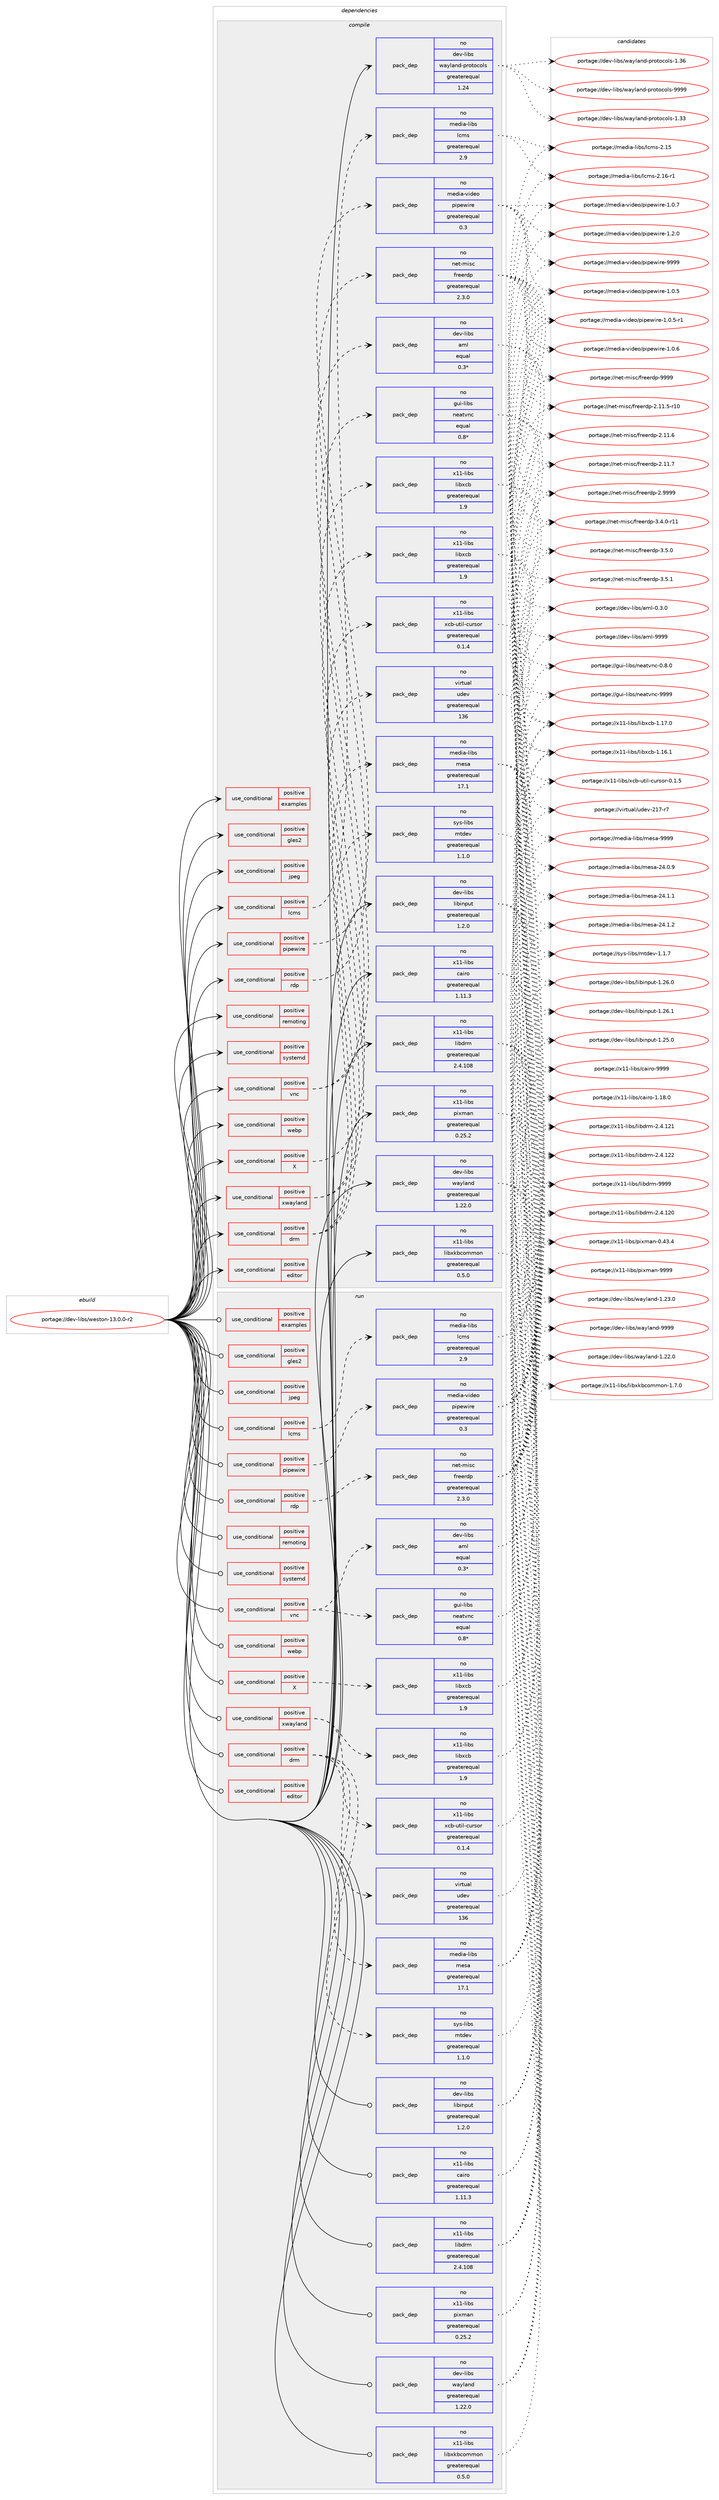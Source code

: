 digraph prolog {

# *************
# Graph options
# *************

newrank=true;
concentrate=true;
compound=true;
graph [rankdir=LR,fontname=Helvetica,fontsize=10,ranksep=1.5];#, ranksep=2.5, nodesep=0.2];
edge  [arrowhead=vee];
node  [fontname=Helvetica,fontsize=10];

# **********
# The ebuild
# **********

subgraph cluster_leftcol {
color=gray;
rank=same;
label=<<i>ebuild</i>>;
id [label="portage://dev-libs/weston-13.0.0-r2", color=red, width=4, href="../dev-libs/weston-13.0.0-r2.svg"];
}

# ****************
# The dependencies
# ****************

subgraph cluster_midcol {
color=gray;
label=<<i>dependencies</i>>;
subgraph cluster_compile {
fillcolor="#eeeeee";
style=filled;
label=<<i>compile</i>>;
subgraph cond27643 {
dependency58032 [label=<<TABLE BORDER="0" CELLBORDER="1" CELLSPACING="0" CELLPADDING="4"><TR><TD ROWSPAN="3" CELLPADDING="10">use_conditional</TD></TR><TR><TD>positive</TD></TR><TR><TD>X</TD></TR></TABLE>>, shape=none, color=red];
subgraph pack29225 {
dependency58033 [label=<<TABLE BORDER="0" CELLBORDER="1" CELLSPACING="0" CELLPADDING="4" WIDTH="220"><TR><TD ROWSPAN="6" CELLPADDING="30">pack_dep</TD></TR><TR><TD WIDTH="110">no</TD></TR><TR><TD>x11-libs</TD></TR><TR><TD>libxcb</TD></TR><TR><TD>greaterequal</TD></TR><TR><TD>1.9</TD></TR></TABLE>>, shape=none, color=blue];
}
dependency58032:e -> dependency58033:w [weight=20,style="dashed",arrowhead="vee"];
# *** BEGIN UNKNOWN DEPENDENCY TYPE (TODO) ***
# dependency58032 -> package_dependency(portage://dev-libs/weston-13.0.0-r2,install,no,x11-libs,libX11,none,[,,],[],[])
# *** END UNKNOWN DEPENDENCY TYPE (TODO) ***

}
id:e -> dependency58032:w [weight=20,style="solid",arrowhead="vee"];
subgraph cond27644 {
dependency58034 [label=<<TABLE BORDER="0" CELLBORDER="1" CELLSPACING="0" CELLPADDING="4"><TR><TD ROWSPAN="3" CELLPADDING="10">use_conditional</TD></TR><TR><TD>positive</TD></TR><TR><TD>drm</TD></TR></TABLE>>, shape=none, color=red];
subgraph pack29226 {
dependency58035 [label=<<TABLE BORDER="0" CELLBORDER="1" CELLSPACING="0" CELLPADDING="4" WIDTH="220"><TR><TD ROWSPAN="6" CELLPADDING="30">pack_dep</TD></TR><TR><TD WIDTH="110">no</TD></TR><TR><TD>media-libs</TD></TR><TR><TD>mesa</TD></TR><TR><TD>greaterequal</TD></TR><TR><TD>17.1</TD></TR></TABLE>>, shape=none, color=blue];
}
dependency58034:e -> dependency58035:w [weight=20,style="dashed",arrowhead="vee"];
subgraph pack29227 {
dependency58036 [label=<<TABLE BORDER="0" CELLBORDER="1" CELLSPACING="0" CELLPADDING="4" WIDTH="220"><TR><TD ROWSPAN="6" CELLPADDING="30">pack_dep</TD></TR><TR><TD WIDTH="110">no</TD></TR><TR><TD>sys-libs</TD></TR><TR><TD>mtdev</TD></TR><TR><TD>greaterequal</TD></TR><TR><TD>1.1.0</TD></TR></TABLE>>, shape=none, color=blue];
}
dependency58034:e -> dependency58036:w [weight=20,style="dashed",arrowhead="vee"];
subgraph pack29228 {
dependency58037 [label=<<TABLE BORDER="0" CELLBORDER="1" CELLSPACING="0" CELLPADDING="4" WIDTH="220"><TR><TD ROWSPAN="6" CELLPADDING="30">pack_dep</TD></TR><TR><TD WIDTH="110">no</TD></TR><TR><TD>virtual</TD></TR><TR><TD>udev</TD></TR><TR><TD>greaterequal</TD></TR><TR><TD>136</TD></TR></TABLE>>, shape=none, color=blue];
}
dependency58034:e -> dependency58037:w [weight=20,style="dashed",arrowhead="vee"];
}
id:e -> dependency58034:w [weight=20,style="solid",arrowhead="vee"];
subgraph cond27645 {
dependency58038 [label=<<TABLE BORDER="0" CELLBORDER="1" CELLSPACING="0" CELLPADDING="4"><TR><TD ROWSPAN="3" CELLPADDING="10">use_conditional</TD></TR><TR><TD>positive</TD></TR><TR><TD>editor</TD></TR></TABLE>>, shape=none, color=red];
# *** BEGIN UNKNOWN DEPENDENCY TYPE (TODO) ***
# dependency58038 -> package_dependency(portage://dev-libs/weston-13.0.0-r2,install,no,x11-libs,pango,none,[,,],[],[])
# *** END UNKNOWN DEPENDENCY TYPE (TODO) ***

}
id:e -> dependency58038:w [weight=20,style="solid",arrowhead="vee"];
subgraph cond27646 {
dependency58039 [label=<<TABLE BORDER="0" CELLBORDER="1" CELLSPACING="0" CELLPADDING="4"><TR><TD ROWSPAN="3" CELLPADDING="10">use_conditional</TD></TR><TR><TD>positive</TD></TR><TR><TD>examples</TD></TR></TABLE>>, shape=none, color=red];
# *** BEGIN UNKNOWN DEPENDENCY TYPE (TODO) ***
# dependency58039 -> package_dependency(portage://dev-libs/weston-13.0.0-r2,install,no,x11-libs,pango,none,[,,],[],[])
# *** END UNKNOWN DEPENDENCY TYPE (TODO) ***

}
id:e -> dependency58039:w [weight=20,style="solid",arrowhead="vee"];
subgraph cond27647 {
dependency58040 [label=<<TABLE BORDER="0" CELLBORDER="1" CELLSPACING="0" CELLPADDING="4"><TR><TD ROWSPAN="3" CELLPADDING="10">use_conditional</TD></TR><TR><TD>positive</TD></TR><TR><TD>gles2</TD></TR></TABLE>>, shape=none, color=red];
# *** BEGIN UNKNOWN DEPENDENCY TYPE (TODO) ***
# dependency58040 -> package_dependency(portage://dev-libs/weston-13.0.0-r2,install,no,media-libs,mesa,none,[,,],[],[use(enable(gles2),positive),use(enable(wayland),none)])
# *** END UNKNOWN DEPENDENCY TYPE (TODO) ***

}
id:e -> dependency58040:w [weight=20,style="solid",arrowhead="vee"];
subgraph cond27648 {
dependency58041 [label=<<TABLE BORDER="0" CELLBORDER="1" CELLSPACING="0" CELLPADDING="4"><TR><TD ROWSPAN="3" CELLPADDING="10">use_conditional</TD></TR><TR><TD>positive</TD></TR><TR><TD>jpeg</TD></TR></TABLE>>, shape=none, color=red];
# *** BEGIN UNKNOWN DEPENDENCY TYPE (TODO) ***
# dependency58041 -> package_dependency(portage://dev-libs/weston-13.0.0-r2,install,no,media-libs,libjpeg-turbo,none,[,,],[slot(0),equal],[])
# *** END UNKNOWN DEPENDENCY TYPE (TODO) ***

}
id:e -> dependency58041:w [weight=20,style="solid",arrowhead="vee"];
subgraph cond27649 {
dependency58042 [label=<<TABLE BORDER="0" CELLBORDER="1" CELLSPACING="0" CELLPADDING="4"><TR><TD ROWSPAN="3" CELLPADDING="10">use_conditional</TD></TR><TR><TD>positive</TD></TR><TR><TD>lcms</TD></TR></TABLE>>, shape=none, color=red];
subgraph pack29229 {
dependency58043 [label=<<TABLE BORDER="0" CELLBORDER="1" CELLSPACING="0" CELLPADDING="4" WIDTH="220"><TR><TD ROWSPAN="6" CELLPADDING="30">pack_dep</TD></TR><TR><TD WIDTH="110">no</TD></TR><TR><TD>media-libs</TD></TR><TR><TD>lcms</TD></TR><TR><TD>greaterequal</TD></TR><TR><TD>2.9</TD></TR></TABLE>>, shape=none, color=blue];
}
dependency58042:e -> dependency58043:w [weight=20,style="dashed",arrowhead="vee"];
}
id:e -> dependency58042:w [weight=20,style="solid",arrowhead="vee"];
subgraph cond27650 {
dependency58044 [label=<<TABLE BORDER="0" CELLBORDER="1" CELLSPACING="0" CELLPADDING="4"><TR><TD ROWSPAN="3" CELLPADDING="10">use_conditional</TD></TR><TR><TD>positive</TD></TR><TR><TD>pipewire</TD></TR></TABLE>>, shape=none, color=red];
subgraph pack29230 {
dependency58045 [label=<<TABLE BORDER="0" CELLBORDER="1" CELLSPACING="0" CELLPADDING="4" WIDTH="220"><TR><TD ROWSPAN="6" CELLPADDING="30">pack_dep</TD></TR><TR><TD WIDTH="110">no</TD></TR><TR><TD>media-video</TD></TR><TR><TD>pipewire</TD></TR><TR><TD>greaterequal</TD></TR><TR><TD>0.3</TD></TR></TABLE>>, shape=none, color=blue];
}
dependency58044:e -> dependency58045:w [weight=20,style="dashed",arrowhead="vee"];
}
id:e -> dependency58044:w [weight=20,style="solid",arrowhead="vee"];
subgraph cond27651 {
dependency58046 [label=<<TABLE BORDER="0" CELLBORDER="1" CELLSPACING="0" CELLPADDING="4"><TR><TD ROWSPAN="3" CELLPADDING="10">use_conditional</TD></TR><TR><TD>positive</TD></TR><TR><TD>rdp</TD></TR></TABLE>>, shape=none, color=red];
subgraph pack29231 {
dependency58047 [label=<<TABLE BORDER="0" CELLBORDER="1" CELLSPACING="0" CELLPADDING="4" WIDTH="220"><TR><TD ROWSPAN="6" CELLPADDING="30">pack_dep</TD></TR><TR><TD WIDTH="110">no</TD></TR><TR><TD>net-misc</TD></TR><TR><TD>freerdp</TD></TR><TR><TD>greaterequal</TD></TR><TR><TD>2.3.0</TD></TR></TABLE>>, shape=none, color=blue];
}
dependency58046:e -> dependency58047:w [weight=20,style="dashed",arrowhead="vee"];
}
id:e -> dependency58046:w [weight=20,style="solid",arrowhead="vee"];
subgraph cond27652 {
dependency58048 [label=<<TABLE BORDER="0" CELLBORDER="1" CELLSPACING="0" CELLPADDING="4"><TR><TD ROWSPAN="3" CELLPADDING="10">use_conditional</TD></TR><TR><TD>positive</TD></TR><TR><TD>remoting</TD></TR></TABLE>>, shape=none, color=red];
# *** BEGIN UNKNOWN DEPENDENCY TYPE (TODO) ***
# dependency58048 -> package_dependency(portage://dev-libs/weston-13.0.0-r2,install,no,media-libs,gstreamer,none,[,,],[slot(1.0)],[])
# *** END UNKNOWN DEPENDENCY TYPE (TODO) ***

# *** BEGIN UNKNOWN DEPENDENCY TYPE (TODO) ***
# dependency58048 -> package_dependency(portage://dev-libs/weston-13.0.0-r2,install,no,media-libs,gst-plugins-base,none,[,,],[slot(1.0)],[])
# *** END UNKNOWN DEPENDENCY TYPE (TODO) ***

}
id:e -> dependency58048:w [weight=20,style="solid",arrowhead="vee"];
subgraph cond27653 {
dependency58049 [label=<<TABLE BORDER="0" CELLBORDER="1" CELLSPACING="0" CELLPADDING="4"><TR><TD ROWSPAN="3" CELLPADDING="10">use_conditional</TD></TR><TR><TD>positive</TD></TR><TR><TD>systemd</TD></TR></TABLE>>, shape=none, color=red];
# *** BEGIN UNKNOWN DEPENDENCY TYPE (TODO) ***
# dependency58049 -> package_dependency(portage://dev-libs/weston-13.0.0-r2,install,no,sys-apps,systemd,none,[,,],[],[])
# *** END UNKNOWN DEPENDENCY TYPE (TODO) ***

}
id:e -> dependency58049:w [weight=20,style="solid",arrowhead="vee"];
subgraph cond27654 {
dependency58050 [label=<<TABLE BORDER="0" CELLBORDER="1" CELLSPACING="0" CELLPADDING="4"><TR><TD ROWSPAN="3" CELLPADDING="10">use_conditional</TD></TR><TR><TD>positive</TD></TR><TR><TD>vnc</TD></TR></TABLE>>, shape=none, color=red];
subgraph pack29232 {
dependency58051 [label=<<TABLE BORDER="0" CELLBORDER="1" CELLSPACING="0" CELLPADDING="4" WIDTH="220"><TR><TD ROWSPAN="6" CELLPADDING="30">pack_dep</TD></TR><TR><TD WIDTH="110">no</TD></TR><TR><TD>dev-libs</TD></TR><TR><TD>aml</TD></TR><TR><TD>equal</TD></TR><TR><TD>0.3*</TD></TR></TABLE>>, shape=none, color=blue];
}
dependency58050:e -> dependency58051:w [weight=20,style="dashed",arrowhead="vee"];
subgraph pack29233 {
dependency58052 [label=<<TABLE BORDER="0" CELLBORDER="1" CELLSPACING="0" CELLPADDING="4" WIDTH="220"><TR><TD ROWSPAN="6" CELLPADDING="30">pack_dep</TD></TR><TR><TD WIDTH="110">no</TD></TR><TR><TD>gui-libs</TD></TR><TR><TD>neatvnc</TD></TR><TR><TD>equal</TD></TR><TR><TD>0.8*</TD></TR></TABLE>>, shape=none, color=blue];
}
dependency58050:e -> dependency58052:w [weight=20,style="dashed",arrowhead="vee"];
# *** BEGIN UNKNOWN DEPENDENCY TYPE (TODO) ***
# dependency58050 -> package_dependency(portage://dev-libs/weston-13.0.0-r2,install,no,sys-libs,pam,none,[,,],[],[])
# *** END UNKNOWN DEPENDENCY TYPE (TODO) ***

}
id:e -> dependency58050:w [weight=20,style="solid",arrowhead="vee"];
subgraph cond27655 {
dependency58053 [label=<<TABLE BORDER="0" CELLBORDER="1" CELLSPACING="0" CELLPADDING="4"><TR><TD ROWSPAN="3" CELLPADDING="10">use_conditional</TD></TR><TR><TD>positive</TD></TR><TR><TD>webp</TD></TR></TABLE>>, shape=none, color=red];
# *** BEGIN UNKNOWN DEPENDENCY TYPE (TODO) ***
# dependency58053 -> package_dependency(portage://dev-libs/weston-13.0.0-r2,install,no,media-libs,libwebp,none,[,,],[slot(0),equal],[])
# *** END UNKNOWN DEPENDENCY TYPE (TODO) ***

}
id:e -> dependency58053:w [weight=20,style="solid",arrowhead="vee"];
subgraph cond27656 {
dependency58054 [label=<<TABLE BORDER="0" CELLBORDER="1" CELLSPACING="0" CELLPADDING="4"><TR><TD ROWSPAN="3" CELLPADDING="10">use_conditional</TD></TR><TR><TD>positive</TD></TR><TR><TD>xwayland</TD></TR></TABLE>>, shape=none, color=red];
# *** BEGIN UNKNOWN DEPENDENCY TYPE (TODO) ***
# dependency58054 -> package_dependency(portage://dev-libs/weston-13.0.0-r2,install,no,x11-base,xwayland,none,[,,],[],[])
# *** END UNKNOWN DEPENDENCY TYPE (TODO) ***

# *** BEGIN UNKNOWN DEPENDENCY TYPE (TODO) ***
# dependency58054 -> package_dependency(portage://dev-libs/weston-13.0.0-r2,install,no,x11-libs,cairo,none,[,,],[],[use(enable(X),none),use(enable(xcb),positive)])
# *** END UNKNOWN DEPENDENCY TYPE (TODO) ***

subgraph pack29234 {
dependency58055 [label=<<TABLE BORDER="0" CELLBORDER="1" CELLSPACING="0" CELLPADDING="4" WIDTH="220"><TR><TD ROWSPAN="6" CELLPADDING="30">pack_dep</TD></TR><TR><TD WIDTH="110">no</TD></TR><TR><TD>x11-libs</TD></TR><TR><TD>libxcb</TD></TR><TR><TD>greaterequal</TD></TR><TR><TD>1.9</TD></TR></TABLE>>, shape=none, color=blue];
}
dependency58054:e -> dependency58055:w [weight=20,style="dashed",arrowhead="vee"];
# *** BEGIN UNKNOWN DEPENDENCY TYPE (TODO) ***
# dependency58054 -> package_dependency(portage://dev-libs/weston-13.0.0-r2,install,no,x11-libs,libXcursor,none,[,,],[],[])
# *** END UNKNOWN DEPENDENCY TYPE (TODO) ***

subgraph pack29235 {
dependency58056 [label=<<TABLE BORDER="0" CELLBORDER="1" CELLSPACING="0" CELLPADDING="4" WIDTH="220"><TR><TD ROWSPAN="6" CELLPADDING="30">pack_dep</TD></TR><TR><TD WIDTH="110">no</TD></TR><TR><TD>x11-libs</TD></TR><TR><TD>xcb-util-cursor</TD></TR><TR><TD>greaterequal</TD></TR><TR><TD>0.1.4</TD></TR></TABLE>>, shape=none, color=blue];
}
dependency58054:e -> dependency58056:w [weight=20,style="dashed",arrowhead="vee"];
}
id:e -> dependency58054:w [weight=20,style="solid",arrowhead="vee"];
subgraph pack29236 {
dependency58057 [label=<<TABLE BORDER="0" CELLBORDER="1" CELLSPACING="0" CELLPADDING="4" WIDTH="220"><TR><TD ROWSPAN="6" CELLPADDING="30">pack_dep</TD></TR><TR><TD WIDTH="110">no</TD></TR><TR><TD>dev-libs</TD></TR><TR><TD>libinput</TD></TR><TR><TD>greaterequal</TD></TR><TR><TD>1.2.0</TD></TR></TABLE>>, shape=none, color=blue];
}
id:e -> dependency58057:w [weight=20,style="solid",arrowhead="vee"];
subgraph pack29237 {
dependency58058 [label=<<TABLE BORDER="0" CELLBORDER="1" CELLSPACING="0" CELLPADDING="4" WIDTH="220"><TR><TD ROWSPAN="6" CELLPADDING="30">pack_dep</TD></TR><TR><TD WIDTH="110">no</TD></TR><TR><TD>dev-libs</TD></TR><TR><TD>wayland</TD></TR><TR><TD>greaterequal</TD></TR><TR><TD>1.22.0</TD></TR></TABLE>>, shape=none, color=blue];
}
id:e -> dependency58058:w [weight=20,style="solid",arrowhead="vee"];
subgraph pack29238 {
dependency58059 [label=<<TABLE BORDER="0" CELLBORDER="1" CELLSPACING="0" CELLPADDING="4" WIDTH="220"><TR><TD ROWSPAN="6" CELLPADDING="30">pack_dep</TD></TR><TR><TD WIDTH="110">no</TD></TR><TR><TD>dev-libs</TD></TR><TR><TD>wayland-protocols</TD></TR><TR><TD>greaterequal</TD></TR><TR><TD>1.24</TD></TR></TABLE>>, shape=none, color=blue];
}
id:e -> dependency58059:w [weight=20,style="solid",arrowhead="vee"];
# *** BEGIN UNKNOWN DEPENDENCY TYPE (TODO) ***
# id -> package_dependency(portage://dev-libs/weston-13.0.0-r2,install,no,media-libs,libpng,none,[,,],[slot(0),equal],[])
# *** END UNKNOWN DEPENDENCY TYPE (TODO) ***

# *** BEGIN UNKNOWN DEPENDENCY TYPE (TODO) ***
# id -> package_dependency(portage://dev-libs/weston-13.0.0-r2,install,no,sys-auth,seatd,none,[,,],any_same_slot,[])
# *** END UNKNOWN DEPENDENCY TYPE (TODO) ***

subgraph pack29239 {
dependency58060 [label=<<TABLE BORDER="0" CELLBORDER="1" CELLSPACING="0" CELLPADDING="4" WIDTH="220"><TR><TD ROWSPAN="6" CELLPADDING="30">pack_dep</TD></TR><TR><TD WIDTH="110">no</TD></TR><TR><TD>x11-libs</TD></TR><TR><TD>cairo</TD></TR><TR><TD>greaterequal</TD></TR><TR><TD>1.11.3</TD></TR></TABLE>>, shape=none, color=blue];
}
id:e -> dependency58060:w [weight=20,style="solid",arrowhead="vee"];
subgraph pack29240 {
dependency58061 [label=<<TABLE BORDER="0" CELLBORDER="1" CELLSPACING="0" CELLPADDING="4" WIDTH="220"><TR><TD ROWSPAN="6" CELLPADDING="30">pack_dep</TD></TR><TR><TD WIDTH="110">no</TD></TR><TR><TD>x11-libs</TD></TR><TR><TD>libdrm</TD></TR><TR><TD>greaterequal</TD></TR><TR><TD>2.4.108</TD></TR></TABLE>>, shape=none, color=blue];
}
id:e -> dependency58061:w [weight=20,style="solid",arrowhead="vee"];
subgraph pack29241 {
dependency58062 [label=<<TABLE BORDER="0" CELLBORDER="1" CELLSPACING="0" CELLPADDING="4" WIDTH="220"><TR><TD ROWSPAN="6" CELLPADDING="30">pack_dep</TD></TR><TR><TD WIDTH="110">no</TD></TR><TR><TD>x11-libs</TD></TR><TR><TD>libxkbcommon</TD></TR><TR><TD>greaterequal</TD></TR><TR><TD>0.5.0</TD></TR></TABLE>>, shape=none, color=blue];
}
id:e -> dependency58062:w [weight=20,style="solid",arrowhead="vee"];
subgraph pack29242 {
dependency58063 [label=<<TABLE BORDER="0" CELLBORDER="1" CELLSPACING="0" CELLPADDING="4" WIDTH="220"><TR><TD ROWSPAN="6" CELLPADDING="30">pack_dep</TD></TR><TR><TD WIDTH="110">no</TD></TR><TR><TD>x11-libs</TD></TR><TR><TD>pixman</TD></TR><TR><TD>greaterequal</TD></TR><TR><TD>0.25.2</TD></TR></TABLE>>, shape=none, color=blue];
}
id:e -> dependency58063:w [weight=20,style="solid",arrowhead="vee"];
# *** BEGIN UNKNOWN DEPENDENCY TYPE (TODO) ***
# id -> package_dependency(portage://dev-libs/weston-13.0.0-r2,install,no,x11-misc,xkeyboard-config,none,[,,],[],[])
# *** END UNKNOWN DEPENDENCY TYPE (TODO) ***

}
subgraph cluster_compileandrun {
fillcolor="#eeeeee";
style=filled;
label=<<i>compile and run</i>>;
}
subgraph cluster_run {
fillcolor="#eeeeee";
style=filled;
label=<<i>run</i>>;
subgraph cond27657 {
dependency58064 [label=<<TABLE BORDER="0" CELLBORDER="1" CELLSPACING="0" CELLPADDING="4"><TR><TD ROWSPAN="3" CELLPADDING="10">use_conditional</TD></TR><TR><TD>positive</TD></TR><TR><TD>X</TD></TR></TABLE>>, shape=none, color=red];
subgraph pack29243 {
dependency58065 [label=<<TABLE BORDER="0" CELLBORDER="1" CELLSPACING="0" CELLPADDING="4" WIDTH="220"><TR><TD ROWSPAN="6" CELLPADDING="30">pack_dep</TD></TR><TR><TD WIDTH="110">no</TD></TR><TR><TD>x11-libs</TD></TR><TR><TD>libxcb</TD></TR><TR><TD>greaterequal</TD></TR><TR><TD>1.9</TD></TR></TABLE>>, shape=none, color=blue];
}
dependency58064:e -> dependency58065:w [weight=20,style="dashed",arrowhead="vee"];
# *** BEGIN UNKNOWN DEPENDENCY TYPE (TODO) ***
# dependency58064 -> package_dependency(portage://dev-libs/weston-13.0.0-r2,run,no,x11-libs,libX11,none,[,,],[],[])
# *** END UNKNOWN DEPENDENCY TYPE (TODO) ***

}
id:e -> dependency58064:w [weight=20,style="solid",arrowhead="odot"];
subgraph cond27658 {
dependency58066 [label=<<TABLE BORDER="0" CELLBORDER="1" CELLSPACING="0" CELLPADDING="4"><TR><TD ROWSPAN="3" CELLPADDING="10">use_conditional</TD></TR><TR><TD>positive</TD></TR><TR><TD>drm</TD></TR></TABLE>>, shape=none, color=red];
subgraph pack29244 {
dependency58067 [label=<<TABLE BORDER="0" CELLBORDER="1" CELLSPACING="0" CELLPADDING="4" WIDTH="220"><TR><TD ROWSPAN="6" CELLPADDING="30">pack_dep</TD></TR><TR><TD WIDTH="110">no</TD></TR><TR><TD>media-libs</TD></TR><TR><TD>mesa</TD></TR><TR><TD>greaterequal</TD></TR><TR><TD>17.1</TD></TR></TABLE>>, shape=none, color=blue];
}
dependency58066:e -> dependency58067:w [weight=20,style="dashed",arrowhead="vee"];
subgraph pack29245 {
dependency58068 [label=<<TABLE BORDER="0" CELLBORDER="1" CELLSPACING="0" CELLPADDING="4" WIDTH="220"><TR><TD ROWSPAN="6" CELLPADDING="30">pack_dep</TD></TR><TR><TD WIDTH="110">no</TD></TR><TR><TD>sys-libs</TD></TR><TR><TD>mtdev</TD></TR><TR><TD>greaterequal</TD></TR><TR><TD>1.1.0</TD></TR></TABLE>>, shape=none, color=blue];
}
dependency58066:e -> dependency58068:w [weight=20,style="dashed",arrowhead="vee"];
subgraph pack29246 {
dependency58069 [label=<<TABLE BORDER="0" CELLBORDER="1" CELLSPACING="0" CELLPADDING="4" WIDTH="220"><TR><TD ROWSPAN="6" CELLPADDING="30">pack_dep</TD></TR><TR><TD WIDTH="110">no</TD></TR><TR><TD>virtual</TD></TR><TR><TD>udev</TD></TR><TR><TD>greaterequal</TD></TR><TR><TD>136</TD></TR></TABLE>>, shape=none, color=blue];
}
dependency58066:e -> dependency58069:w [weight=20,style="dashed",arrowhead="vee"];
}
id:e -> dependency58066:w [weight=20,style="solid",arrowhead="odot"];
subgraph cond27659 {
dependency58070 [label=<<TABLE BORDER="0" CELLBORDER="1" CELLSPACING="0" CELLPADDING="4"><TR><TD ROWSPAN="3" CELLPADDING="10">use_conditional</TD></TR><TR><TD>positive</TD></TR><TR><TD>editor</TD></TR></TABLE>>, shape=none, color=red];
# *** BEGIN UNKNOWN DEPENDENCY TYPE (TODO) ***
# dependency58070 -> package_dependency(portage://dev-libs/weston-13.0.0-r2,run,no,x11-libs,pango,none,[,,],[],[])
# *** END UNKNOWN DEPENDENCY TYPE (TODO) ***

}
id:e -> dependency58070:w [weight=20,style="solid",arrowhead="odot"];
subgraph cond27660 {
dependency58071 [label=<<TABLE BORDER="0" CELLBORDER="1" CELLSPACING="0" CELLPADDING="4"><TR><TD ROWSPAN="3" CELLPADDING="10">use_conditional</TD></TR><TR><TD>positive</TD></TR><TR><TD>examples</TD></TR></TABLE>>, shape=none, color=red];
# *** BEGIN UNKNOWN DEPENDENCY TYPE (TODO) ***
# dependency58071 -> package_dependency(portage://dev-libs/weston-13.0.0-r2,run,no,x11-libs,pango,none,[,,],[],[])
# *** END UNKNOWN DEPENDENCY TYPE (TODO) ***

}
id:e -> dependency58071:w [weight=20,style="solid",arrowhead="odot"];
subgraph cond27661 {
dependency58072 [label=<<TABLE BORDER="0" CELLBORDER="1" CELLSPACING="0" CELLPADDING="4"><TR><TD ROWSPAN="3" CELLPADDING="10">use_conditional</TD></TR><TR><TD>positive</TD></TR><TR><TD>gles2</TD></TR></TABLE>>, shape=none, color=red];
# *** BEGIN UNKNOWN DEPENDENCY TYPE (TODO) ***
# dependency58072 -> package_dependency(portage://dev-libs/weston-13.0.0-r2,run,no,media-libs,mesa,none,[,,],[],[use(enable(gles2),positive),use(enable(wayland),none)])
# *** END UNKNOWN DEPENDENCY TYPE (TODO) ***

}
id:e -> dependency58072:w [weight=20,style="solid",arrowhead="odot"];
subgraph cond27662 {
dependency58073 [label=<<TABLE BORDER="0" CELLBORDER="1" CELLSPACING="0" CELLPADDING="4"><TR><TD ROWSPAN="3" CELLPADDING="10">use_conditional</TD></TR><TR><TD>positive</TD></TR><TR><TD>jpeg</TD></TR></TABLE>>, shape=none, color=red];
# *** BEGIN UNKNOWN DEPENDENCY TYPE (TODO) ***
# dependency58073 -> package_dependency(portage://dev-libs/weston-13.0.0-r2,run,no,media-libs,libjpeg-turbo,none,[,,],[slot(0),equal],[])
# *** END UNKNOWN DEPENDENCY TYPE (TODO) ***

}
id:e -> dependency58073:w [weight=20,style="solid",arrowhead="odot"];
subgraph cond27663 {
dependency58074 [label=<<TABLE BORDER="0" CELLBORDER="1" CELLSPACING="0" CELLPADDING="4"><TR><TD ROWSPAN="3" CELLPADDING="10">use_conditional</TD></TR><TR><TD>positive</TD></TR><TR><TD>lcms</TD></TR></TABLE>>, shape=none, color=red];
subgraph pack29247 {
dependency58075 [label=<<TABLE BORDER="0" CELLBORDER="1" CELLSPACING="0" CELLPADDING="4" WIDTH="220"><TR><TD ROWSPAN="6" CELLPADDING="30">pack_dep</TD></TR><TR><TD WIDTH="110">no</TD></TR><TR><TD>media-libs</TD></TR><TR><TD>lcms</TD></TR><TR><TD>greaterequal</TD></TR><TR><TD>2.9</TD></TR></TABLE>>, shape=none, color=blue];
}
dependency58074:e -> dependency58075:w [weight=20,style="dashed",arrowhead="vee"];
}
id:e -> dependency58074:w [weight=20,style="solid",arrowhead="odot"];
subgraph cond27664 {
dependency58076 [label=<<TABLE BORDER="0" CELLBORDER="1" CELLSPACING="0" CELLPADDING="4"><TR><TD ROWSPAN="3" CELLPADDING="10">use_conditional</TD></TR><TR><TD>positive</TD></TR><TR><TD>pipewire</TD></TR></TABLE>>, shape=none, color=red];
subgraph pack29248 {
dependency58077 [label=<<TABLE BORDER="0" CELLBORDER="1" CELLSPACING="0" CELLPADDING="4" WIDTH="220"><TR><TD ROWSPAN="6" CELLPADDING="30">pack_dep</TD></TR><TR><TD WIDTH="110">no</TD></TR><TR><TD>media-video</TD></TR><TR><TD>pipewire</TD></TR><TR><TD>greaterequal</TD></TR><TR><TD>0.3</TD></TR></TABLE>>, shape=none, color=blue];
}
dependency58076:e -> dependency58077:w [weight=20,style="dashed",arrowhead="vee"];
}
id:e -> dependency58076:w [weight=20,style="solid",arrowhead="odot"];
subgraph cond27665 {
dependency58078 [label=<<TABLE BORDER="0" CELLBORDER="1" CELLSPACING="0" CELLPADDING="4"><TR><TD ROWSPAN="3" CELLPADDING="10">use_conditional</TD></TR><TR><TD>positive</TD></TR><TR><TD>rdp</TD></TR></TABLE>>, shape=none, color=red];
subgraph pack29249 {
dependency58079 [label=<<TABLE BORDER="0" CELLBORDER="1" CELLSPACING="0" CELLPADDING="4" WIDTH="220"><TR><TD ROWSPAN="6" CELLPADDING="30">pack_dep</TD></TR><TR><TD WIDTH="110">no</TD></TR><TR><TD>net-misc</TD></TR><TR><TD>freerdp</TD></TR><TR><TD>greaterequal</TD></TR><TR><TD>2.3.0</TD></TR></TABLE>>, shape=none, color=blue];
}
dependency58078:e -> dependency58079:w [weight=20,style="dashed",arrowhead="vee"];
}
id:e -> dependency58078:w [weight=20,style="solid",arrowhead="odot"];
subgraph cond27666 {
dependency58080 [label=<<TABLE BORDER="0" CELLBORDER="1" CELLSPACING="0" CELLPADDING="4"><TR><TD ROWSPAN="3" CELLPADDING="10">use_conditional</TD></TR><TR><TD>positive</TD></TR><TR><TD>remoting</TD></TR></TABLE>>, shape=none, color=red];
# *** BEGIN UNKNOWN DEPENDENCY TYPE (TODO) ***
# dependency58080 -> package_dependency(portage://dev-libs/weston-13.0.0-r2,run,no,media-libs,gstreamer,none,[,,],[slot(1.0)],[])
# *** END UNKNOWN DEPENDENCY TYPE (TODO) ***

# *** BEGIN UNKNOWN DEPENDENCY TYPE (TODO) ***
# dependency58080 -> package_dependency(portage://dev-libs/weston-13.0.0-r2,run,no,media-libs,gst-plugins-base,none,[,,],[slot(1.0)],[])
# *** END UNKNOWN DEPENDENCY TYPE (TODO) ***

}
id:e -> dependency58080:w [weight=20,style="solid",arrowhead="odot"];
subgraph cond27667 {
dependency58081 [label=<<TABLE BORDER="0" CELLBORDER="1" CELLSPACING="0" CELLPADDING="4"><TR><TD ROWSPAN="3" CELLPADDING="10">use_conditional</TD></TR><TR><TD>positive</TD></TR><TR><TD>systemd</TD></TR></TABLE>>, shape=none, color=red];
# *** BEGIN UNKNOWN DEPENDENCY TYPE (TODO) ***
# dependency58081 -> package_dependency(portage://dev-libs/weston-13.0.0-r2,run,no,sys-apps,systemd,none,[,,],[],[])
# *** END UNKNOWN DEPENDENCY TYPE (TODO) ***

}
id:e -> dependency58081:w [weight=20,style="solid",arrowhead="odot"];
subgraph cond27668 {
dependency58082 [label=<<TABLE BORDER="0" CELLBORDER="1" CELLSPACING="0" CELLPADDING="4"><TR><TD ROWSPAN="3" CELLPADDING="10">use_conditional</TD></TR><TR><TD>positive</TD></TR><TR><TD>vnc</TD></TR></TABLE>>, shape=none, color=red];
subgraph pack29250 {
dependency58083 [label=<<TABLE BORDER="0" CELLBORDER="1" CELLSPACING="0" CELLPADDING="4" WIDTH="220"><TR><TD ROWSPAN="6" CELLPADDING="30">pack_dep</TD></TR><TR><TD WIDTH="110">no</TD></TR><TR><TD>dev-libs</TD></TR><TR><TD>aml</TD></TR><TR><TD>equal</TD></TR><TR><TD>0.3*</TD></TR></TABLE>>, shape=none, color=blue];
}
dependency58082:e -> dependency58083:w [weight=20,style="dashed",arrowhead="vee"];
subgraph pack29251 {
dependency58084 [label=<<TABLE BORDER="0" CELLBORDER="1" CELLSPACING="0" CELLPADDING="4" WIDTH="220"><TR><TD ROWSPAN="6" CELLPADDING="30">pack_dep</TD></TR><TR><TD WIDTH="110">no</TD></TR><TR><TD>gui-libs</TD></TR><TR><TD>neatvnc</TD></TR><TR><TD>equal</TD></TR><TR><TD>0.8*</TD></TR></TABLE>>, shape=none, color=blue];
}
dependency58082:e -> dependency58084:w [weight=20,style="dashed",arrowhead="vee"];
# *** BEGIN UNKNOWN DEPENDENCY TYPE (TODO) ***
# dependency58082 -> package_dependency(portage://dev-libs/weston-13.0.0-r2,run,no,sys-libs,pam,none,[,,],[],[])
# *** END UNKNOWN DEPENDENCY TYPE (TODO) ***

}
id:e -> dependency58082:w [weight=20,style="solid",arrowhead="odot"];
subgraph cond27669 {
dependency58085 [label=<<TABLE BORDER="0" CELLBORDER="1" CELLSPACING="0" CELLPADDING="4"><TR><TD ROWSPAN="3" CELLPADDING="10">use_conditional</TD></TR><TR><TD>positive</TD></TR><TR><TD>webp</TD></TR></TABLE>>, shape=none, color=red];
# *** BEGIN UNKNOWN DEPENDENCY TYPE (TODO) ***
# dependency58085 -> package_dependency(portage://dev-libs/weston-13.0.0-r2,run,no,media-libs,libwebp,none,[,,],[slot(0),equal],[])
# *** END UNKNOWN DEPENDENCY TYPE (TODO) ***

}
id:e -> dependency58085:w [weight=20,style="solid",arrowhead="odot"];
subgraph cond27670 {
dependency58086 [label=<<TABLE BORDER="0" CELLBORDER="1" CELLSPACING="0" CELLPADDING="4"><TR><TD ROWSPAN="3" CELLPADDING="10">use_conditional</TD></TR><TR><TD>positive</TD></TR><TR><TD>xwayland</TD></TR></TABLE>>, shape=none, color=red];
# *** BEGIN UNKNOWN DEPENDENCY TYPE (TODO) ***
# dependency58086 -> package_dependency(portage://dev-libs/weston-13.0.0-r2,run,no,x11-base,xwayland,none,[,,],[],[])
# *** END UNKNOWN DEPENDENCY TYPE (TODO) ***

# *** BEGIN UNKNOWN DEPENDENCY TYPE (TODO) ***
# dependency58086 -> package_dependency(portage://dev-libs/weston-13.0.0-r2,run,no,x11-libs,cairo,none,[,,],[],[use(enable(X),none),use(enable(xcb),positive)])
# *** END UNKNOWN DEPENDENCY TYPE (TODO) ***

subgraph pack29252 {
dependency58087 [label=<<TABLE BORDER="0" CELLBORDER="1" CELLSPACING="0" CELLPADDING="4" WIDTH="220"><TR><TD ROWSPAN="6" CELLPADDING="30">pack_dep</TD></TR><TR><TD WIDTH="110">no</TD></TR><TR><TD>x11-libs</TD></TR><TR><TD>libxcb</TD></TR><TR><TD>greaterequal</TD></TR><TR><TD>1.9</TD></TR></TABLE>>, shape=none, color=blue];
}
dependency58086:e -> dependency58087:w [weight=20,style="dashed",arrowhead="vee"];
# *** BEGIN UNKNOWN DEPENDENCY TYPE (TODO) ***
# dependency58086 -> package_dependency(portage://dev-libs/weston-13.0.0-r2,run,no,x11-libs,libXcursor,none,[,,],[],[])
# *** END UNKNOWN DEPENDENCY TYPE (TODO) ***

subgraph pack29253 {
dependency58088 [label=<<TABLE BORDER="0" CELLBORDER="1" CELLSPACING="0" CELLPADDING="4" WIDTH="220"><TR><TD ROWSPAN="6" CELLPADDING="30">pack_dep</TD></TR><TR><TD WIDTH="110">no</TD></TR><TR><TD>x11-libs</TD></TR><TR><TD>xcb-util-cursor</TD></TR><TR><TD>greaterequal</TD></TR><TR><TD>0.1.4</TD></TR></TABLE>>, shape=none, color=blue];
}
dependency58086:e -> dependency58088:w [weight=20,style="dashed",arrowhead="vee"];
}
id:e -> dependency58086:w [weight=20,style="solid",arrowhead="odot"];
subgraph pack29254 {
dependency58089 [label=<<TABLE BORDER="0" CELLBORDER="1" CELLSPACING="0" CELLPADDING="4" WIDTH="220"><TR><TD ROWSPAN="6" CELLPADDING="30">pack_dep</TD></TR><TR><TD WIDTH="110">no</TD></TR><TR><TD>dev-libs</TD></TR><TR><TD>libinput</TD></TR><TR><TD>greaterequal</TD></TR><TR><TD>1.2.0</TD></TR></TABLE>>, shape=none, color=blue];
}
id:e -> dependency58089:w [weight=20,style="solid",arrowhead="odot"];
subgraph pack29255 {
dependency58090 [label=<<TABLE BORDER="0" CELLBORDER="1" CELLSPACING="0" CELLPADDING="4" WIDTH="220"><TR><TD ROWSPAN="6" CELLPADDING="30">pack_dep</TD></TR><TR><TD WIDTH="110">no</TD></TR><TR><TD>dev-libs</TD></TR><TR><TD>wayland</TD></TR><TR><TD>greaterequal</TD></TR><TR><TD>1.22.0</TD></TR></TABLE>>, shape=none, color=blue];
}
id:e -> dependency58090:w [weight=20,style="solid",arrowhead="odot"];
# *** BEGIN UNKNOWN DEPENDENCY TYPE (TODO) ***
# id -> package_dependency(portage://dev-libs/weston-13.0.0-r2,run,no,media-libs,libpng,none,[,,],[slot(0),equal],[])
# *** END UNKNOWN DEPENDENCY TYPE (TODO) ***

# *** BEGIN UNKNOWN DEPENDENCY TYPE (TODO) ***
# id -> package_dependency(portage://dev-libs/weston-13.0.0-r2,run,no,sys-auth,seatd,none,[,,],any_same_slot,[])
# *** END UNKNOWN DEPENDENCY TYPE (TODO) ***

subgraph pack29256 {
dependency58091 [label=<<TABLE BORDER="0" CELLBORDER="1" CELLSPACING="0" CELLPADDING="4" WIDTH="220"><TR><TD ROWSPAN="6" CELLPADDING="30">pack_dep</TD></TR><TR><TD WIDTH="110">no</TD></TR><TR><TD>x11-libs</TD></TR><TR><TD>cairo</TD></TR><TR><TD>greaterequal</TD></TR><TR><TD>1.11.3</TD></TR></TABLE>>, shape=none, color=blue];
}
id:e -> dependency58091:w [weight=20,style="solid",arrowhead="odot"];
subgraph pack29257 {
dependency58092 [label=<<TABLE BORDER="0" CELLBORDER="1" CELLSPACING="0" CELLPADDING="4" WIDTH="220"><TR><TD ROWSPAN="6" CELLPADDING="30">pack_dep</TD></TR><TR><TD WIDTH="110">no</TD></TR><TR><TD>x11-libs</TD></TR><TR><TD>libdrm</TD></TR><TR><TD>greaterequal</TD></TR><TR><TD>2.4.108</TD></TR></TABLE>>, shape=none, color=blue];
}
id:e -> dependency58092:w [weight=20,style="solid",arrowhead="odot"];
subgraph pack29258 {
dependency58093 [label=<<TABLE BORDER="0" CELLBORDER="1" CELLSPACING="0" CELLPADDING="4" WIDTH="220"><TR><TD ROWSPAN="6" CELLPADDING="30">pack_dep</TD></TR><TR><TD WIDTH="110">no</TD></TR><TR><TD>x11-libs</TD></TR><TR><TD>libxkbcommon</TD></TR><TR><TD>greaterequal</TD></TR><TR><TD>0.5.0</TD></TR></TABLE>>, shape=none, color=blue];
}
id:e -> dependency58093:w [weight=20,style="solid",arrowhead="odot"];
subgraph pack29259 {
dependency58094 [label=<<TABLE BORDER="0" CELLBORDER="1" CELLSPACING="0" CELLPADDING="4" WIDTH="220"><TR><TD ROWSPAN="6" CELLPADDING="30">pack_dep</TD></TR><TR><TD WIDTH="110">no</TD></TR><TR><TD>x11-libs</TD></TR><TR><TD>pixman</TD></TR><TR><TD>greaterequal</TD></TR><TR><TD>0.25.2</TD></TR></TABLE>>, shape=none, color=blue];
}
id:e -> dependency58094:w [weight=20,style="solid",arrowhead="odot"];
# *** BEGIN UNKNOWN DEPENDENCY TYPE (TODO) ***
# id -> package_dependency(portage://dev-libs/weston-13.0.0-r2,run,no,x11-misc,xkeyboard-config,none,[,,],[],[])
# *** END UNKNOWN DEPENDENCY TYPE (TODO) ***

}
}

# **************
# The candidates
# **************

subgraph cluster_choices {
rank=same;
color=gray;
label=<<i>candidates</i>>;

subgraph choice29225 {
color=black;
nodesep=1;
choice120494945108105981154710810598120999845494649544649 [label="portage://x11-libs/libxcb-1.16.1", color=red, width=4,href="../x11-libs/libxcb-1.16.1.svg"];
choice120494945108105981154710810598120999845494649554648 [label="portage://x11-libs/libxcb-1.17.0", color=red, width=4,href="../x11-libs/libxcb-1.17.0.svg"];
dependency58033:e -> choice120494945108105981154710810598120999845494649544649:w [style=dotted,weight="100"];
dependency58033:e -> choice120494945108105981154710810598120999845494649554648:w [style=dotted,weight="100"];
}
subgraph choice29226 {
color=black;
nodesep=1;
choice109101100105974510810598115471091011159745505246484657 [label="portage://media-libs/mesa-24.0.9", color=red, width=4,href="../media-libs/mesa-24.0.9.svg"];
choice109101100105974510810598115471091011159745505246494649 [label="portage://media-libs/mesa-24.1.1", color=red, width=4,href="../media-libs/mesa-24.1.1.svg"];
choice109101100105974510810598115471091011159745505246494650 [label="portage://media-libs/mesa-24.1.2", color=red, width=4,href="../media-libs/mesa-24.1.2.svg"];
choice10910110010597451081059811547109101115974557575757 [label="portage://media-libs/mesa-9999", color=red, width=4,href="../media-libs/mesa-9999.svg"];
dependency58035:e -> choice109101100105974510810598115471091011159745505246484657:w [style=dotted,weight="100"];
dependency58035:e -> choice109101100105974510810598115471091011159745505246494649:w [style=dotted,weight="100"];
dependency58035:e -> choice109101100105974510810598115471091011159745505246494650:w [style=dotted,weight="100"];
dependency58035:e -> choice10910110010597451081059811547109101115974557575757:w [style=dotted,weight="100"];
}
subgraph choice29227 {
color=black;
nodesep=1;
choice115121115451081059811547109116100101118454946494655 [label="portage://sys-libs/mtdev-1.1.7", color=red, width=4,href="../sys-libs/mtdev-1.1.7.svg"];
dependency58036:e -> choice115121115451081059811547109116100101118454946494655:w [style=dotted,weight="100"];
}
subgraph choice29228 {
color=black;
nodesep=1;
choice1181051141161179710847117100101118455049554511455 [label="portage://virtual/udev-217-r7", color=red, width=4,href="../virtual/udev-217-r7.svg"];
dependency58037:e -> choice1181051141161179710847117100101118455049554511455:w [style=dotted,weight="100"];
}
subgraph choice29229 {
color=black;
nodesep=1;
choice10910110010597451081059811547108991091154550464953 [label="portage://media-libs/lcms-2.15", color=red, width=4,href="../media-libs/lcms-2.15.svg"];
choice109101100105974510810598115471089910911545504649544511449 [label="portage://media-libs/lcms-2.16-r1", color=red, width=4,href="../media-libs/lcms-2.16-r1.svg"];
dependency58043:e -> choice10910110010597451081059811547108991091154550464953:w [style=dotted,weight="100"];
dependency58043:e -> choice109101100105974510810598115471089910911545504649544511449:w [style=dotted,weight="100"];
}
subgraph choice29230 {
color=black;
nodesep=1;
choice109101100105974511810510010111147112105112101119105114101454946484653 [label="portage://media-video/pipewire-1.0.5", color=red, width=4,href="../media-video/pipewire-1.0.5.svg"];
choice1091011001059745118105100101111471121051121011191051141014549464846534511449 [label="portage://media-video/pipewire-1.0.5-r1", color=red, width=4,href="../media-video/pipewire-1.0.5-r1.svg"];
choice109101100105974511810510010111147112105112101119105114101454946484654 [label="portage://media-video/pipewire-1.0.6", color=red, width=4,href="../media-video/pipewire-1.0.6.svg"];
choice109101100105974511810510010111147112105112101119105114101454946484655 [label="portage://media-video/pipewire-1.0.7", color=red, width=4,href="../media-video/pipewire-1.0.7.svg"];
choice109101100105974511810510010111147112105112101119105114101454946504648 [label="portage://media-video/pipewire-1.2.0", color=red, width=4,href="../media-video/pipewire-1.2.0.svg"];
choice1091011001059745118105100101111471121051121011191051141014557575757 [label="portage://media-video/pipewire-9999", color=red, width=4,href="../media-video/pipewire-9999.svg"];
dependency58045:e -> choice109101100105974511810510010111147112105112101119105114101454946484653:w [style=dotted,weight="100"];
dependency58045:e -> choice1091011001059745118105100101111471121051121011191051141014549464846534511449:w [style=dotted,weight="100"];
dependency58045:e -> choice109101100105974511810510010111147112105112101119105114101454946484654:w [style=dotted,weight="100"];
dependency58045:e -> choice109101100105974511810510010111147112105112101119105114101454946484655:w [style=dotted,weight="100"];
dependency58045:e -> choice109101100105974511810510010111147112105112101119105114101454946504648:w [style=dotted,weight="100"];
dependency58045:e -> choice1091011001059745118105100101111471121051121011191051141014557575757:w [style=dotted,weight="100"];
}
subgraph choice29231 {
color=black;
nodesep=1;
choice11010111645109105115994710211410110111410011245504649494653451144948 [label="portage://net-misc/freerdp-2.11.5-r10", color=red, width=4,href="../net-misc/freerdp-2.11.5-r10.svg"];
choice11010111645109105115994710211410110111410011245504649494654 [label="portage://net-misc/freerdp-2.11.6", color=red, width=4,href="../net-misc/freerdp-2.11.6.svg"];
choice11010111645109105115994710211410110111410011245504649494655 [label="portage://net-misc/freerdp-2.11.7", color=red, width=4,href="../net-misc/freerdp-2.11.7.svg"];
choice11010111645109105115994710211410110111410011245504657575757 [label="portage://net-misc/freerdp-2.9999", color=red, width=4,href="../net-misc/freerdp-2.9999.svg"];
choice110101116451091051159947102114101101114100112455146524648451144949 [label="portage://net-misc/freerdp-3.4.0-r11", color=red, width=4,href="../net-misc/freerdp-3.4.0-r11.svg"];
choice110101116451091051159947102114101101114100112455146534648 [label="portage://net-misc/freerdp-3.5.0", color=red, width=4,href="../net-misc/freerdp-3.5.0.svg"];
choice110101116451091051159947102114101101114100112455146534649 [label="portage://net-misc/freerdp-3.5.1", color=red, width=4,href="../net-misc/freerdp-3.5.1.svg"];
choice1101011164510910511599471021141011011141001124557575757 [label="portage://net-misc/freerdp-9999", color=red, width=4,href="../net-misc/freerdp-9999.svg"];
dependency58047:e -> choice11010111645109105115994710211410110111410011245504649494653451144948:w [style=dotted,weight="100"];
dependency58047:e -> choice11010111645109105115994710211410110111410011245504649494654:w [style=dotted,weight="100"];
dependency58047:e -> choice11010111645109105115994710211410110111410011245504649494655:w [style=dotted,weight="100"];
dependency58047:e -> choice11010111645109105115994710211410110111410011245504657575757:w [style=dotted,weight="100"];
dependency58047:e -> choice110101116451091051159947102114101101114100112455146524648451144949:w [style=dotted,weight="100"];
dependency58047:e -> choice110101116451091051159947102114101101114100112455146534648:w [style=dotted,weight="100"];
dependency58047:e -> choice110101116451091051159947102114101101114100112455146534649:w [style=dotted,weight="100"];
dependency58047:e -> choice1101011164510910511599471021141011011141001124557575757:w [style=dotted,weight="100"];
}
subgraph choice29232 {
color=black;
nodesep=1;
choice10010111845108105981154797109108454846514648 [label="portage://dev-libs/aml-0.3.0", color=red, width=4,href="../dev-libs/aml-0.3.0.svg"];
choice100101118451081059811547971091084557575757 [label="portage://dev-libs/aml-9999", color=red, width=4,href="../dev-libs/aml-9999.svg"];
dependency58051:e -> choice10010111845108105981154797109108454846514648:w [style=dotted,weight="100"];
dependency58051:e -> choice100101118451081059811547971091084557575757:w [style=dotted,weight="100"];
}
subgraph choice29233 {
color=black;
nodesep=1;
choice1031171054510810598115471101019711611811099454846564648 [label="portage://gui-libs/neatvnc-0.8.0", color=red, width=4,href="../gui-libs/neatvnc-0.8.0.svg"];
choice10311710545108105981154711010197116118110994557575757 [label="portage://gui-libs/neatvnc-9999", color=red, width=4,href="../gui-libs/neatvnc-9999.svg"];
dependency58052:e -> choice1031171054510810598115471101019711611811099454846564648:w [style=dotted,weight="100"];
dependency58052:e -> choice10311710545108105981154711010197116118110994557575757:w [style=dotted,weight="100"];
}
subgraph choice29234 {
color=black;
nodesep=1;
choice120494945108105981154710810598120999845494649544649 [label="portage://x11-libs/libxcb-1.16.1", color=red, width=4,href="../x11-libs/libxcb-1.16.1.svg"];
choice120494945108105981154710810598120999845494649554648 [label="portage://x11-libs/libxcb-1.17.0", color=red, width=4,href="../x11-libs/libxcb-1.17.0.svg"];
dependency58055:e -> choice120494945108105981154710810598120999845494649544649:w [style=dotted,weight="100"];
dependency58055:e -> choice120494945108105981154710810598120999845494649554648:w [style=dotted,weight="100"];
}
subgraph choice29235 {
color=black;
nodesep=1;
choice12049494510810598115471209998451171161051084599117114115111114454846494653 [label="portage://x11-libs/xcb-util-cursor-0.1.5", color=red, width=4,href="../x11-libs/xcb-util-cursor-0.1.5.svg"];
dependency58056:e -> choice12049494510810598115471209998451171161051084599117114115111114454846494653:w [style=dotted,weight="100"];
}
subgraph choice29236 {
color=black;
nodesep=1;
choice1001011184510810598115471081059810511011211711645494650534648 [label="portage://dev-libs/libinput-1.25.0", color=red, width=4,href="../dev-libs/libinput-1.25.0.svg"];
choice1001011184510810598115471081059810511011211711645494650544648 [label="portage://dev-libs/libinput-1.26.0", color=red, width=4,href="../dev-libs/libinput-1.26.0.svg"];
choice1001011184510810598115471081059810511011211711645494650544649 [label="portage://dev-libs/libinput-1.26.1", color=red, width=4,href="../dev-libs/libinput-1.26.1.svg"];
dependency58057:e -> choice1001011184510810598115471081059810511011211711645494650534648:w [style=dotted,weight="100"];
dependency58057:e -> choice1001011184510810598115471081059810511011211711645494650544648:w [style=dotted,weight="100"];
dependency58057:e -> choice1001011184510810598115471081059810511011211711645494650544649:w [style=dotted,weight="100"];
}
subgraph choice29237 {
color=black;
nodesep=1;
choice100101118451081059811547119971211089711010045494650504648 [label="portage://dev-libs/wayland-1.22.0", color=red, width=4,href="../dev-libs/wayland-1.22.0.svg"];
choice100101118451081059811547119971211089711010045494650514648 [label="portage://dev-libs/wayland-1.23.0", color=red, width=4,href="../dev-libs/wayland-1.23.0.svg"];
choice10010111845108105981154711997121108971101004557575757 [label="portage://dev-libs/wayland-9999", color=red, width=4,href="../dev-libs/wayland-9999.svg"];
dependency58058:e -> choice100101118451081059811547119971211089711010045494650504648:w [style=dotted,weight="100"];
dependency58058:e -> choice100101118451081059811547119971211089711010045494650514648:w [style=dotted,weight="100"];
dependency58058:e -> choice10010111845108105981154711997121108971101004557575757:w [style=dotted,weight="100"];
}
subgraph choice29238 {
color=black;
nodesep=1;
choice100101118451081059811547119971211089711010045112114111116111991111081154549465151 [label="portage://dev-libs/wayland-protocols-1.33", color=red, width=4,href="../dev-libs/wayland-protocols-1.33.svg"];
choice100101118451081059811547119971211089711010045112114111116111991111081154549465154 [label="portage://dev-libs/wayland-protocols-1.36", color=red, width=4,href="../dev-libs/wayland-protocols-1.36.svg"];
choice100101118451081059811547119971211089711010045112114111116111991111081154557575757 [label="portage://dev-libs/wayland-protocols-9999", color=red, width=4,href="../dev-libs/wayland-protocols-9999.svg"];
dependency58059:e -> choice100101118451081059811547119971211089711010045112114111116111991111081154549465151:w [style=dotted,weight="100"];
dependency58059:e -> choice100101118451081059811547119971211089711010045112114111116111991111081154549465154:w [style=dotted,weight="100"];
dependency58059:e -> choice100101118451081059811547119971211089711010045112114111116111991111081154557575757:w [style=dotted,weight="100"];
}
subgraph choice29239 {
color=black;
nodesep=1;
choice1204949451081059811547999710511411145494649564648 [label="portage://x11-libs/cairo-1.18.0", color=red, width=4,href="../x11-libs/cairo-1.18.0.svg"];
choice120494945108105981154799971051141114557575757 [label="portage://x11-libs/cairo-9999", color=red, width=4,href="../x11-libs/cairo-9999.svg"];
dependency58060:e -> choice1204949451081059811547999710511411145494649564648:w [style=dotted,weight="100"];
dependency58060:e -> choice120494945108105981154799971051141114557575757:w [style=dotted,weight="100"];
}
subgraph choice29240 {
color=black;
nodesep=1;
choice1204949451081059811547108105981001141094550465246495048 [label="portage://x11-libs/libdrm-2.4.120", color=red, width=4,href="../x11-libs/libdrm-2.4.120.svg"];
choice1204949451081059811547108105981001141094550465246495049 [label="portage://x11-libs/libdrm-2.4.121", color=red, width=4,href="../x11-libs/libdrm-2.4.121.svg"];
choice1204949451081059811547108105981001141094550465246495050 [label="portage://x11-libs/libdrm-2.4.122", color=red, width=4,href="../x11-libs/libdrm-2.4.122.svg"];
choice1204949451081059811547108105981001141094557575757 [label="portage://x11-libs/libdrm-9999", color=red, width=4,href="../x11-libs/libdrm-9999.svg"];
dependency58061:e -> choice1204949451081059811547108105981001141094550465246495048:w [style=dotted,weight="100"];
dependency58061:e -> choice1204949451081059811547108105981001141094550465246495049:w [style=dotted,weight="100"];
dependency58061:e -> choice1204949451081059811547108105981001141094550465246495050:w [style=dotted,weight="100"];
dependency58061:e -> choice1204949451081059811547108105981001141094557575757:w [style=dotted,weight="100"];
}
subgraph choice29241 {
color=black;
nodesep=1;
choice1204949451081059811547108105981201079899111109109111110454946554648 [label="portage://x11-libs/libxkbcommon-1.7.0", color=red, width=4,href="../x11-libs/libxkbcommon-1.7.0.svg"];
dependency58062:e -> choice1204949451081059811547108105981201079899111109109111110454946554648:w [style=dotted,weight="100"];
}
subgraph choice29242 {
color=black;
nodesep=1;
choice12049494510810598115471121051201099711045484652514652 [label="portage://x11-libs/pixman-0.43.4", color=red, width=4,href="../x11-libs/pixman-0.43.4.svg"];
choice1204949451081059811547112105120109971104557575757 [label="portage://x11-libs/pixman-9999", color=red, width=4,href="../x11-libs/pixman-9999.svg"];
dependency58063:e -> choice12049494510810598115471121051201099711045484652514652:w [style=dotted,weight="100"];
dependency58063:e -> choice1204949451081059811547112105120109971104557575757:w [style=dotted,weight="100"];
}
subgraph choice29243 {
color=black;
nodesep=1;
choice120494945108105981154710810598120999845494649544649 [label="portage://x11-libs/libxcb-1.16.1", color=red, width=4,href="../x11-libs/libxcb-1.16.1.svg"];
choice120494945108105981154710810598120999845494649554648 [label="portage://x11-libs/libxcb-1.17.0", color=red, width=4,href="../x11-libs/libxcb-1.17.0.svg"];
dependency58065:e -> choice120494945108105981154710810598120999845494649544649:w [style=dotted,weight="100"];
dependency58065:e -> choice120494945108105981154710810598120999845494649554648:w [style=dotted,weight="100"];
}
subgraph choice29244 {
color=black;
nodesep=1;
choice109101100105974510810598115471091011159745505246484657 [label="portage://media-libs/mesa-24.0.9", color=red, width=4,href="../media-libs/mesa-24.0.9.svg"];
choice109101100105974510810598115471091011159745505246494649 [label="portage://media-libs/mesa-24.1.1", color=red, width=4,href="../media-libs/mesa-24.1.1.svg"];
choice109101100105974510810598115471091011159745505246494650 [label="portage://media-libs/mesa-24.1.2", color=red, width=4,href="../media-libs/mesa-24.1.2.svg"];
choice10910110010597451081059811547109101115974557575757 [label="portage://media-libs/mesa-9999", color=red, width=4,href="../media-libs/mesa-9999.svg"];
dependency58067:e -> choice109101100105974510810598115471091011159745505246484657:w [style=dotted,weight="100"];
dependency58067:e -> choice109101100105974510810598115471091011159745505246494649:w [style=dotted,weight="100"];
dependency58067:e -> choice109101100105974510810598115471091011159745505246494650:w [style=dotted,weight="100"];
dependency58067:e -> choice10910110010597451081059811547109101115974557575757:w [style=dotted,weight="100"];
}
subgraph choice29245 {
color=black;
nodesep=1;
choice115121115451081059811547109116100101118454946494655 [label="portage://sys-libs/mtdev-1.1.7", color=red, width=4,href="../sys-libs/mtdev-1.1.7.svg"];
dependency58068:e -> choice115121115451081059811547109116100101118454946494655:w [style=dotted,weight="100"];
}
subgraph choice29246 {
color=black;
nodesep=1;
choice1181051141161179710847117100101118455049554511455 [label="portage://virtual/udev-217-r7", color=red, width=4,href="../virtual/udev-217-r7.svg"];
dependency58069:e -> choice1181051141161179710847117100101118455049554511455:w [style=dotted,weight="100"];
}
subgraph choice29247 {
color=black;
nodesep=1;
choice10910110010597451081059811547108991091154550464953 [label="portage://media-libs/lcms-2.15", color=red, width=4,href="../media-libs/lcms-2.15.svg"];
choice109101100105974510810598115471089910911545504649544511449 [label="portage://media-libs/lcms-2.16-r1", color=red, width=4,href="../media-libs/lcms-2.16-r1.svg"];
dependency58075:e -> choice10910110010597451081059811547108991091154550464953:w [style=dotted,weight="100"];
dependency58075:e -> choice109101100105974510810598115471089910911545504649544511449:w [style=dotted,weight="100"];
}
subgraph choice29248 {
color=black;
nodesep=1;
choice109101100105974511810510010111147112105112101119105114101454946484653 [label="portage://media-video/pipewire-1.0.5", color=red, width=4,href="../media-video/pipewire-1.0.5.svg"];
choice1091011001059745118105100101111471121051121011191051141014549464846534511449 [label="portage://media-video/pipewire-1.0.5-r1", color=red, width=4,href="../media-video/pipewire-1.0.5-r1.svg"];
choice109101100105974511810510010111147112105112101119105114101454946484654 [label="portage://media-video/pipewire-1.0.6", color=red, width=4,href="../media-video/pipewire-1.0.6.svg"];
choice109101100105974511810510010111147112105112101119105114101454946484655 [label="portage://media-video/pipewire-1.0.7", color=red, width=4,href="../media-video/pipewire-1.0.7.svg"];
choice109101100105974511810510010111147112105112101119105114101454946504648 [label="portage://media-video/pipewire-1.2.0", color=red, width=4,href="../media-video/pipewire-1.2.0.svg"];
choice1091011001059745118105100101111471121051121011191051141014557575757 [label="portage://media-video/pipewire-9999", color=red, width=4,href="../media-video/pipewire-9999.svg"];
dependency58077:e -> choice109101100105974511810510010111147112105112101119105114101454946484653:w [style=dotted,weight="100"];
dependency58077:e -> choice1091011001059745118105100101111471121051121011191051141014549464846534511449:w [style=dotted,weight="100"];
dependency58077:e -> choice109101100105974511810510010111147112105112101119105114101454946484654:w [style=dotted,weight="100"];
dependency58077:e -> choice109101100105974511810510010111147112105112101119105114101454946484655:w [style=dotted,weight="100"];
dependency58077:e -> choice109101100105974511810510010111147112105112101119105114101454946504648:w [style=dotted,weight="100"];
dependency58077:e -> choice1091011001059745118105100101111471121051121011191051141014557575757:w [style=dotted,weight="100"];
}
subgraph choice29249 {
color=black;
nodesep=1;
choice11010111645109105115994710211410110111410011245504649494653451144948 [label="portage://net-misc/freerdp-2.11.5-r10", color=red, width=4,href="../net-misc/freerdp-2.11.5-r10.svg"];
choice11010111645109105115994710211410110111410011245504649494654 [label="portage://net-misc/freerdp-2.11.6", color=red, width=4,href="../net-misc/freerdp-2.11.6.svg"];
choice11010111645109105115994710211410110111410011245504649494655 [label="portage://net-misc/freerdp-2.11.7", color=red, width=4,href="../net-misc/freerdp-2.11.7.svg"];
choice11010111645109105115994710211410110111410011245504657575757 [label="portage://net-misc/freerdp-2.9999", color=red, width=4,href="../net-misc/freerdp-2.9999.svg"];
choice110101116451091051159947102114101101114100112455146524648451144949 [label="portage://net-misc/freerdp-3.4.0-r11", color=red, width=4,href="../net-misc/freerdp-3.4.0-r11.svg"];
choice110101116451091051159947102114101101114100112455146534648 [label="portage://net-misc/freerdp-3.5.0", color=red, width=4,href="../net-misc/freerdp-3.5.0.svg"];
choice110101116451091051159947102114101101114100112455146534649 [label="portage://net-misc/freerdp-3.5.1", color=red, width=4,href="../net-misc/freerdp-3.5.1.svg"];
choice1101011164510910511599471021141011011141001124557575757 [label="portage://net-misc/freerdp-9999", color=red, width=4,href="../net-misc/freerdp-9999.svg"];
dependency58079:e -> choice11010111645109105115994710211410110111410011245504649494653451144948:w [style=dotted,weight="100"];
dependency58079:e -> choice11010111645109105115994710211410110111410011245504649494654:w [style=dotted,weight="100"];
dependency58079:e -> choice11010111645109105115994710211410110111410011245504649494655:w [style=dotted,weight="100"];
dependency58079:e -> choice11010111645109105115994710211410110111410011245504657575757:w [style=dotted,weight="100"];
dependency58079:e -> choice110101116451091051159947102114101101114100112455146524648451144949:w [style=dotted,weight="100"];
dependency58079:e -> choice110101116451091051159947102114101101114100112455146534648:w [style=dotted,weight="100"];
dependency58079:e -> choice110101116451091051159947102114101101114100112455146534649:w [style=dotted,weight="100"];
dependency58079:e -> choice1101011164510910511599471021141011011141001124557575757:w [style=dotted,weight="100"];
}
subgraph choice29250 {
color=black;
nodesep=1;
choice10010111845108105981154797109108454846514648 [label="portage://dev-libs/aml-0.3.0", color=red, width=4,href="../dev-libs/aml-0.3.0.svg"];
choice100101118451081059811547971091084557575757 [label="portage://dev-libs/aml-9999", color=red, width=4,href="../dev-libs/aml-9999.svg"];
dependency58083:e -> choice10010111845108105981154797109108454846514648:w [style=dotted,weight="100"];
dependency58083:e -> choice100101118451081059811547971091084557575757:w [style=dotted,weight="100"];
}
subgraph choice29251 {
color=black;
nodesep=1;
choice1031171054510810598115471101019711611811099454846564648 [label="portage://gui-libs/neatvnc-0.8.0", color=red, width=4,href="../gui-libs/neatvnc-0.8.0.svg"];
choice10311710545108105981154711010197116118110994557575757 [label="portage://gui-libs/neatvnc-9999", color=red, width=4,href="../gui-libs/neatvnc-9999.svg"];
dependency58084:e -> choice1031171054510810598115471101019711611811099454846564648:w [style=dotted,weight="100"];
dependency58084:e -> choice10311710545108105981154711010197116118110994557575757:w [style=dotted,weight="100"];
}
subgraph choice29252 {
color=black;
nodesep=1;
choice120494945108105981154710810598120999845494649544649 [label="portage://x11-libs/libxcb-1.16.1", color=red, width=4,href="../x11-libs/libxcb-1.16.1.svg"];
choice120494945108105981154710810598120999845494649554648 [label="portage://x11-libs/libxcb-1.17.0", color=red, width=4,href="../x11-libs/libxcb-1.17.0.svg"];
dependency58087:e -> choice120494945108105981154710810598120999845494649544649:w [style=dotted,weight="100"];
dependency58087:e -> choice120494945108105981154710810598120999845494649554648:w [style=dotted,weight="100"];
}
subgraph choice29253 {
color=black;
nodesep=1;
choice12049494510810598115471209998451171161051084599117114115111114454846494653 [label="portage://x11-libs/xcb-util-cursor-0.1.5", color=red, width=4,href="../x11-libs/xcb-util-cursor-0.1.5.svg"];
dependency58088:e -> choice12049494510810598115471209998451171161051084599117114115111114454846494653:w [style=dotted,weight="100"];
}
subgraph choice29254 {
color=black;
nodesep=1;
choice1001011184510810598115471081059810511011211711645494650534648 [label="portage://dev-libs/libinput-1.25.0", color=red, width=4,href="../dev-libs/libinput-1.25.0.svg"];
choice1001011184510810598115471081059810511011211711645494650544648 [label="portage://dev-libs/libinput-1.26.0", color=red, width=4,href="../dev-libs/libinput-1.26.0.svg"];
choice1001011184510810598115471081059810511011211711645494650544649 [label="portage://dev-libs/libinput-1.26.1", color=red, width=4,href="../dev-libs/libinput-1.26.1.svg"];
dependency58089:e -> choice1001011184510810598115471081059810511011211711645494650534648:w [style=dotted,weight="100"];
dependency58089:e -> choice1001011184510810598115471081059810511011211711645494650544648:w [style=dotted,weight="100"];
dependency58089:e -> choice1001011184510810598115471081059810511011211711645494650544649:w [style=dotted,weight="100"];
}
subgraph choice29255 {
color=black;
nodesep=1;
choice100101118451081059811547119971211089711010045494650504648 [label="portage://dev-libs/wayland-1.22.0", color=red, width=4,href="../dev-libs/wayland-1.22.0.svg"];
choice100101118451081059811547119971211089711010045494650514648 [label="portage://dev-libs/wayland-1.23.0", color=red, width=4,href="../dev-libs/wayland-1.23.0.svg"];
choice10010111845108105981154711997121108971101004557575757 [label="portage://dev-libs/wayland-9999", color=red, width=4,href="../dev-libs/wayland-9999.svg"];
dependency58090:e -> choice100101118451081059811547119971211089711010045494650504648:w [style=dotted,weight="100"];
dependency58090:e -> choice100101118451081059811547119971211089711010045494650514648:w [style=dotted,weight="100"];
dependency58090:e -> choice10010111845108105981154711997121108971101004557575757:w [style=dotted,weight="100"];
}
subgraph choice29256 {
color=black;
nodesep=1;
choice1204949451081059811547999710511411145494649564648 [label="portage://x11-libs/cairo-1.18.0", color=red, width=4,href="../x11-libs/cairo-1.18.0.svg"];
choice120494945108105981154799971051141114557575757 [label="portage://x11-libs/cairo-9999", color=red, width=4,href="../x11-libs/cairo-9999.svg"];
dependency58091:e -> choice1204949451081059811547999710511411145494649564648:w [style=dotted,weight="100"];
dependency58091:e -> choice120494945108105981154799971051141114557575757:w [style=dotted,weight="100"];
}
subgraph choice29257 {
color=black;
nodesep=1;
choice1204949451081059811547108105981001141094550465246495048 [label="portage://x11-libs/libdrm-2.4.120", color=red, width=4,href="../x11-libs/libdrm-2.4.120.svg"];
choice1204949451081059811547108105981001141094550465246495049 [label="portage://x11-libs/libdrm-2.4.121", color=red, width=4,href="../x11-libs/libdrm-2.4.121.svg"];
choice1204949451081059811547108105981001141094550465246495050 [label="portage://x11-libs/libdrm-2.4.122", color=red, width=4,href="../x11-libs/libdrm-2.4.122.svg"];
choice1204949451081059811547108105981001141094557575757 [label="portage://x11-libs/libdrm-9999", color=red, width=4,href="../x11-libs/libdrm-9999.svg"];
dependency58092:e -> choice1204949451081059811547108105981001141094550465246495048:w [style=dotted,weight="100"];
dependency58092:e -> choice1204949451081059811547108105981001141094550465246495049:w [style=dotted,weight="100"];
dependency58092:e -> choice1204949451081059811547108105981001141094550465246495050:w [style=dotted,weight="100"];
dependency58092:e -> choice1204949451081059811547108105981001141094557575757:w [style=dotted,weight="100"];
}
subgraph choice29258 {
color=black;
nodesep=1;
choice1204949451081059811547108105981201079899111109109111110454946554648 [label="portage://x11-libs/libxkbcommon-1.7.0", color=red, width=4,href="../x11-libs/libxkbcommon-1.7.0.svg"];
dependency58093:e -> choice1204949451081059811547108105981201079899111109109111110454946554648:w [style=dotted,weight="100"];
}
subgraph choice29259 {
color=black;
nodesep=1;
choice12049494510810598115471121051201099711045484652514652 [label="portage://x11-libs/pixman-0.43.4", color=red, width=4,href="../x11-libs/pixman-0.43.4.svg"];
choice1204949451081059811547112105120109971104557575757 [label="portage://x11-libs/pixman-9999", color=red, width=4,href="../x11-libs/pixman-9999.svg"];
dependency58094:e -> choice12049494510810598115471121051201099711045484652514652:w [style=dotted,weight="100"];
dependency58094:e -> choice1204949451081059811547112105120109971104557575757:w [style=dotted,weight="100"];
}
}

}
